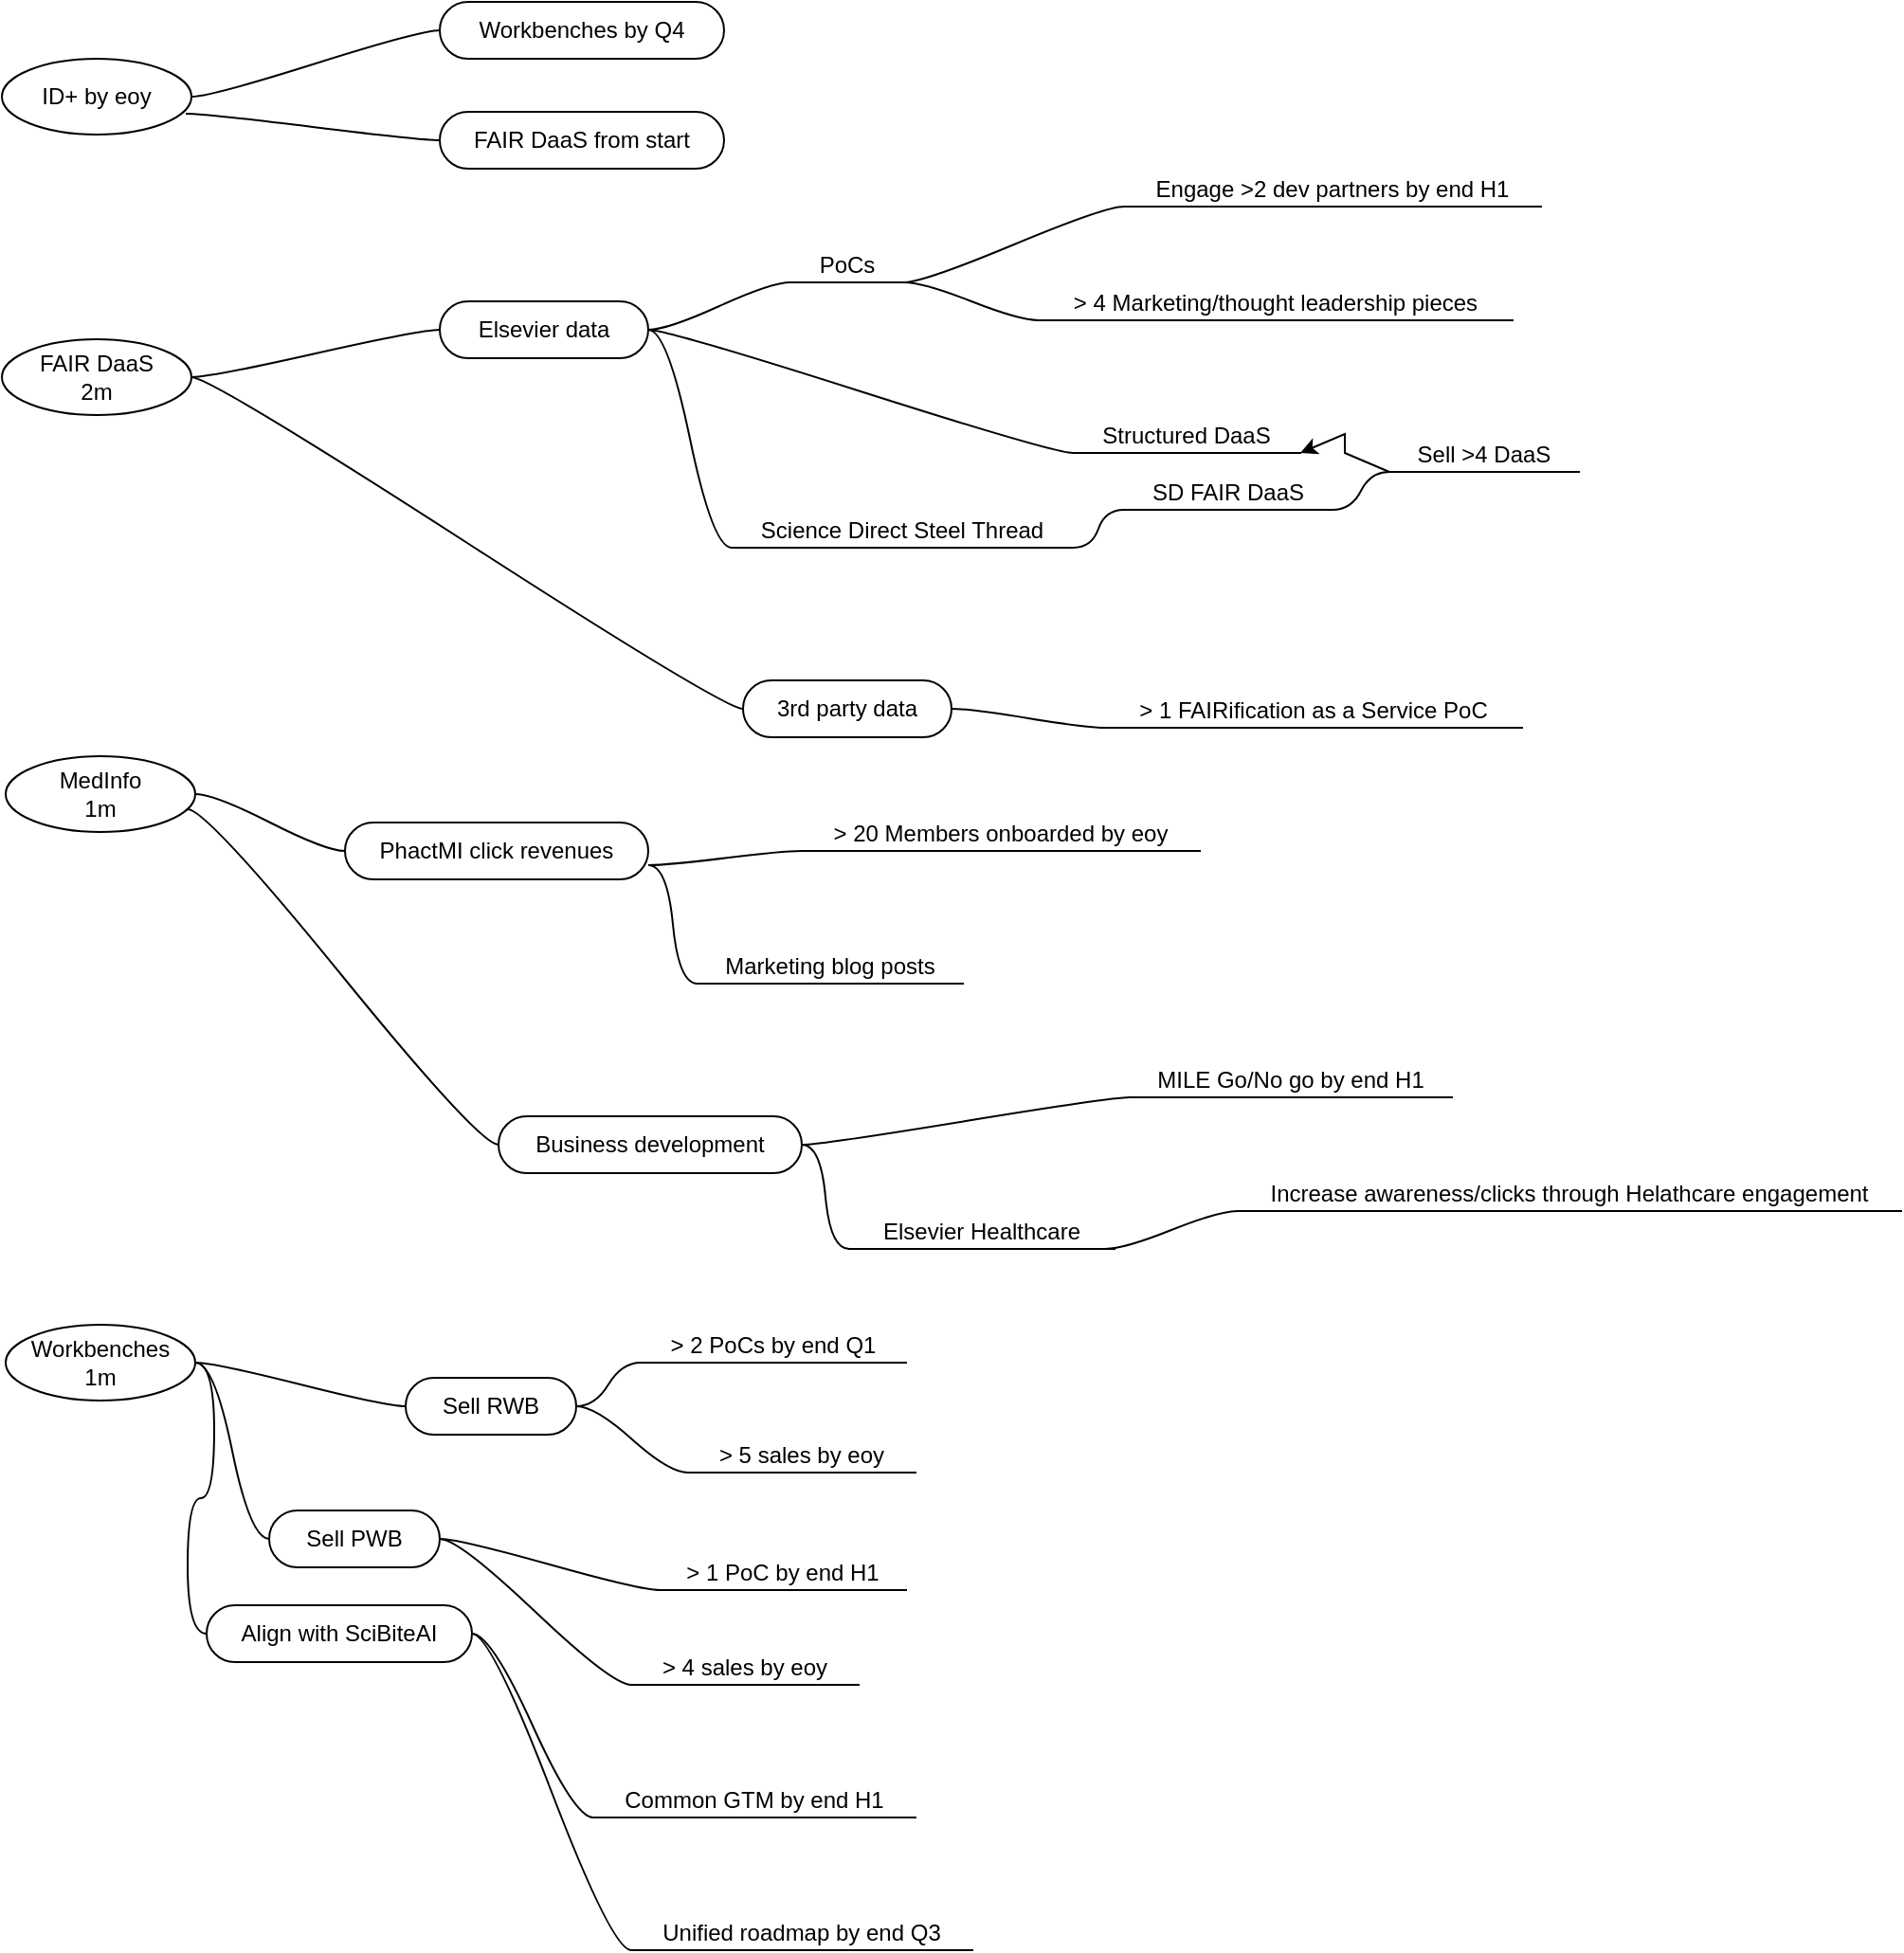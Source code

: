 <mxfile version="14.0.1" type="github">
  <diagram name="Page-1" id="9c096ad6-e400-ecc8-3e38-643d2caac077">
    <mxGraphModel dx="1688" dy="996" grid="1" gridSize="10" guides="1" tooltips="1" connect="1" arrows="1" fold="1" page="1" pageScale="1.5" pageWidth="1169" pageHeight="826" background="#ffffff" math="0" shadow="0">
      <root>
        <mxCell id="0" style=";html=1;" />
        <mxCell id="1" style=";html=1;" parent="0" />
        <mxCell id="VNJ8gfQmrt9jjYB3RItG-12" value="ID+ by eoy" style="ellipse;whiteSpace=wrap;html=1;align=center;newEdgeStyle={&quot;edgeStyle&quot;:&quot;entityRelationEdgeStyle&quot;,&quot;startArrow&quot;:&quot;none&quot;,&quot;endArrow&quot;:&quot;none&quot;,&quot;segment&quot;:10,&quot;curved&quot;:1};treeFolding=1;treeMoving=1;" vertex="1" parent="1">
          <mxGeometry x="128" y="72" width="100" height="40" as="geometry" />
        </mxCell>
        <mxCell id="VNJ8gfQmrt9jjYB3RItG-13" value="FAIR DaaS&lt;br&gt;2m" style="ellipse;whiteSpace=wrap;html=1;align=center;newEdgeStyle={&quot;edgeStyle&quot;:&quot;entityRelationEdgeStyle&quot;,&quot;startArrow&quot;:&quot;none&quot;,&quot;endArrow&quot;:&quot;none&quot;,&quot;segment&quot;:10,&quot;curved&quot;:1};treeFolding=1;treeMoving=1;" vertex="1" parent="1">
          <mxGeometry x="128" y="220" width="100" height="40" as="geometry" />
        </mxCell>
        <mxCell id="VNJ8gfQmrt9jjYB3RItG-14" value="MedInfo&lt;br&gt;1m" style="ellipse;whiteSpace=wrap;html=1;align=center;newEdgeStyle={&quot;edgeStyle&quot;:&quot;entityRelationEdgeStyle&quot;,&quot;startArrow&quot;:&quot;none&quot;,&quot;endArrow&quot;:&quot;none&quot;,&quot;segment&quot;:10,&quot;curved&quot;:1};treeFolding=1;treeMoving=1;" vertex="1" parent="1">
          <mxGeometry x="130" y="440" width="100" height="40" as="geometry" />
        </mxCell>
        <mxCell id="VNJ8gfQmrt9jjYB3RItG-15" value="Workbenches&lt;br&gt;1m" style="ellipse;whiteSpace=wrap;html=1;align=center;newEdgeStyle={&quot;edgeStyle&quot;:&quot;entityRelationEdgeStyle&quot;,&quot;startArrow&quot;:&quot;none&quot;,&quot;endArrow&quot;:&quot;none&quot;,&quot;segment&quot;:10,&quot;curved&quot;:1};treeFolding=1;treeMoving=1;" vertex="1" parent="1">
          <mxGeometry x="130" y="740" width="100" height="40" as="geometry" />
        </mxCell>
        <mxCell id="VNJ8gfQmrt9jjYB3RItG-16" style="edgeStyle=orthogonalEdgeStyle;rounded=0;orthogonalLoop=1;jettySize=auto;html=1;exitX=0.5;exitY=1;exitDx=0;exitDy=0;" edge="1" parent="1" source="VNJ8gfQmrt9jjYB3RItG-12" target="VNJ8gfQmrt9jjYB3RItG-12">
          <mxGeometry relative="1" as="geometry" />
        </mxCell>
        <mxCell id="VNJ8gfQmrt9jjYB3RItG-18" value="Workbenches by Q4" style="whiteSpace=wrap;html=1;rounded=1;arcSize=50;align=center;verticalAlign=middle;strokeWidth=1;autosize=1;spacing=4;treeFolding=1;treeMoving=1;newEdgeStyle={&quot;edgeStyle&quot;:&quot;entityRelationEdgeStyle&quot;,&quot;startArrow&quot;:&quot;none&quot;,&quot;endArrow&quot;:&quot;none&quot;,&quot;segment&quot;:10,&quot;curved&quot;:1};" vertex="1" parent="1">
          <mxGeometry x="359" y="42" width="150" height="30" as="geometry" />
        </mxCell>
        <mxCell id="VNJ8gfQmrt9jjYB3RItG-19" value="" style="edgeStyle=entityRelationEdgeStyle;startArrow=none;endArrow=none;segment=10;curved=1;" edge="1" target="VNJ8gfQmrt9jjYB3RItG-18" parent="1">
          <mxGeometry relative="1" as="geometry">
            <mxPoint x="228" y="92" as="sourcePoint" />
          </mxGeometry>
        </mxCell>
        <mxCell id="VNJ8gfQmrt9jjYB3RItG-20" value="FAIR DaaS from start" style="whiteSpace=wrap;html=1;rounded=1;arcSize=50;align=center;verticalAlign=middle;strokeWidth=1;autosize=1;spacing=4;treeFolding=1;treeMoving=1;newEdgeStyle={&quot;edgeStyle&quot;:&quot;entityRelationEdgeStyle&quot;,&quot;startArrow&quot;:&quot;none&quot;,&quot;endArrow&quot;:&quot;none&quot;,&quot;segment&quot;:10,&quot;curved&quot;:1};" vertex="1" parent="1">
          <mxGeometry x="359" y="100" width="150" height="30" as="geometry" />
        </mxCell>
        <mxCell id="VNJ8gfQmrt9jjYB3RItG-21" value="" style="edgeStyle=entityRelationEdgeStyle;startArrow=none;endArrow=none;segment=10;curved=1;exitX=0.97;exitY=0.725;exitDx=0;exitDy=0;exitPerimeter=0;" edge="1" target="VNJ8gfQmrt9jjYB3RItG-20" parent="1" source="VNJ8gfQmrt9jjYB3RItG-12">
          <mxGeometry relative="1" as="geometry">
            <mxPoint x="218" y="142" as="sourcePoint" />
          </mxGeometry>
        </mxCell>
        <mxCell id="VNJ8gfQmrt9jjYB3RItG-22" value="Elsevier data" style="whiteSpace=wrap;html=1;rounded=1;arcSize=50;align=center;verticalAlign=middle;strokeWidth=1;autosize=1;spacing=4;treeFolding=1;treeMoving=1;newEdgeStyle={&quot;edgeStyle&quot;:&quot;entityRelationEdgeStyle&quot;,&quot;startArrow&quot;:&quot;none&quot;,&quot;endArrow&quot;:&quot;none&quot;,&quot;segment&quot;:10,&quot;curved&quot;:1};" vertex="1" parent="1">
          <mxGeometry x="359" y="200" width="110" height="30" as="geometry" />
        </mxCell>
        <mxCell id="VNJ8gfQmrt9jjYB3RItG-23" value="" style="edgeStyle=entityRelationEdgeStyle;startArrow=none;endArrow=none;segment=10;curved=1;entryX=0;entryY=0.5;entryDx=0;entryDy=0;exitX=1;exitY=0.5;exitDx=0;exitDy=0;" edge="1" target="VNJ8gfQmrt9jjYB3RItG-22" parent="1" source="VNJ8gfQmrt9jjYB3RItG-13">
          <mxGeometry relative="1" as="geometry">
            <mxPoint x="230" y="340" as="sourcePoint" />
          </mxGeometry>
        </mxCell>
        <mxCell id="VNJ8gfQmrt9jjYB3RItG-24" value="PoCs" style="whiteSpace=wrap;html=1;shape=partialRectangle;top=0;left=0;bottom=1;right=0;points=[[0,1],[1,1]];fillColor=none;align=center;verticalAlign=bottom;routingCenterY=0.5;snapToPoint=1;recursiveResize=0;autosize=1;treeFolding=1;treeMoving=1;newEdgeStyle={&quot;edgeStyle&quot;:&quot;entityRelationEdgeStyle&quot;,&quot;startArrow&quot;:&quot;none&quot;,&quot;endArrow&quot;:&quot;none&quot;,&quot;segment&quot;:10,&quot;curved&quot;:1};" vertex="1" parent="1">
          <mxGeometry x="544" y="170" width="60" height="20" as="geometry" />
        </mxCell>
        <mxCell id="VNJ8gfQmrt9jjYB3RItG-25" value="" style="edgeStyle=entityRelationEdgeStyle;startArrow=none;endArrow=none;segment=10;curved=1;exitX=1;exitY=0.5;exitDx=0;exitDy=0;" edge="1" target="VNJ8gfQmrt9jjYB3RItG-24" parent="1" source="VNJ8gfQmrt9jjYB3RItG-22">
          <mxGeometry relative="1" as="geometry">
            <mxPoint x="490" y="310" as="sourcePoint" />
          </mxGeometry>
        </mxCell>
        <mxCell id="VNJ8gfQmrt9jjYB3RItG-26" value="Structured DaaS" style="whiteSpace=wrap;html=1;shape=partialRectangle;top=0;left=0;bottom=1;right=0;points=[[0,1],[1,1]];fillColor=none;align=center;verticalAlign=bottom;routingCenterY=0.5;snapToPoint=1;recursiveResize=0;autosize=1;treeFolding=1;treeMoving=1;newEdgeStyle={&quot;edgeStyle&quot;:&quot;entityRelationEdgeStyle&quot;,&quot;startArrow&quot;:&quot;none&quot;,&quot;endArrow&quot;:&quot;none&quot;,&quot;segment&quot;:10,&quot;curved&quot;:1};" vertex="1" parent="1">
          <mxGeometry x="693" y="260" width="120" height="20" as="geometry" />
        </mxCell>
        <mxCell id="VNJ8gfQmrt9jjYB3RItG-27" value="" style="edgeStyle=entityRelationEdgeStyle;startArrow=none;endArrow=none;segment=10;curved=1;exitX=1;exitY=0.5;exitDx=0;exitDy=0;" edge="1" target="VNJ8gfQmrt9jjYB3RItG-26" parent="1" source="VNJ8gfQmrt9jjYB3RItG-22">
          <mxGeometry relative="1" as="geometry">
            <mxPoint x="210" y="130.5" as="sourcePoint" />
          </mxGeometry>
        </mxCell>
        <mxCell id="VNJ8gfQmrt9jjYB3RItG-28" value="Science Direct Steel Thread" style="whiteSpace=wrap;html=1;shape=partialRectangle;top=0;left=0;bottom=1;right=0;points=[[0,1],[1,1]];fillColor=none;align=center;verticalAlign=bottom;routingCenterY=0.5;snapToPoint=1;recursiveResize=0;autosize=1;treeFolding=1;treeMoving=1;newEdgeStyle={&quot;edgeStyle&quot;:&quot;entityRelationEdgeStyle&quot;,&quot;startArrow&quot;:&quot;none&quot;,&quot;endArrow&quot;:&quot;none&quot;,&quot;segment&quot;:10,&quot;curved&quot;:1};" vertex="1" parent="1">
          <mxGeometry x="513" y="310" width="180" height="20" as="geometry" />
        </mxCell>
        <mxCell id="VNJ8gfQmrt9jjYB3RItG-29" value="" style="edgeStyle=entityRelationEdgeStyle;startArrow=none;endArrow=none;segment=10;curved=1;exitX=1;exitY=0.5;exitDx=0;exitDy=0;" edge="1" target="VNJ8gfQmrt9jjYB3RItG-28" parent="1" source="VNJ8gfQmrt9jjYB3RItG-22">
          <mxGeometry relative="1" as="geometry">
            <mxPoint x="750" y="570" as="sourcePoint" />
          </mxGeometry>
        </mxCell>
        <mxCell id="VNJ8gfQmrt9jjYB3RItG-30" value="SD FAIR DaaS" style="whiteSpace=wrap;html=1;shape=partialRectangle;top=0;left=0;bottom=1;right=0;points=[[0,1],[1,1]];fillColor=none;align=center;verticalAlign=bottom;routingCenterY=0.5;snapToPoint=1;recursiveResize=0;autosize=1;treeFolding=1;treeMoving=1;newEdgeStyle={&quot;edgeStyle&quot;:&quot;entityRelationEdgeStyle&quot;,&quot;startArrow&quot;:&quot;none&quot;,&quot;endArrow&quot;:&quot;none&quot;,&quot;segment&quot;:10,&quot;curved&quot;:1};" vertex="1" parent="1">
          <mxGeometry x="720" y="290" width="110" height="20" as="geometry" />
        </mxCell>
        <mxCell id="VNJ8gfQmrt9jjYB3RItG-31" value="" style="edgeStyle=entityRelationEdgeStyle;startArrow=none;endArrow=none;segment=10;curved=1;exitX=1;exitY=1;exitDx=0;exitDy=0;" edge="1" target="VNJ8gfQmrt9jjYB3RItG-30" parent="1" source="VNJ8gfQmrt9jjYB3RItG-28">
          <mxGeometry relative="1" as="geometry">
            <mxPoint x="750" y="540" as="sourcePoint" />
          </mxGeometry>
        </mxCell>
        <mxCell id="VNJ8gfQmrt9jjYB3RItG-34" value="3rd party data" style="whiteSpace=wrap;html=1;rounded=1;arcSize=50;align=center;verticalAlign=middle;strokeWidth=1;autosize=1;spacing=4;treeFolding=1;treeMoving=1;newEdgeStyle={&quot;edgeStyle&quot;:&quot;entityRelationEdgeStyle&quot;,&quot;startArrow&quot;:&quot;none&quot;,&quot;endArrow&quot;:&quot;none&quot;,&quot;segment&quot;:10,&quot;curved&quot;:1};" vertex="1" parent="1">
          <mxGeometry x="519" y="400" width="110" height="30" as="geometry" />
        </mxCell>
        <mxCell id="VNJ8gfQmrt9jjYB3RItG-35" value="" style="edgeStyle=entityRelationEdgeStyle;startArrow=none;endArrow=none;segment=10;curved=1;exitX=1;exitY=0.5;exitDx=0;exitDy=0;" edge="1" target="VNJ8gfQmrt9jjYB3RItG-34" parent="1" source="VNJ8gfQmrt9jjYB3RItG-13">
          <mxGeometry relative="1" as="geometry">
            <mxPoint x="172" y="450" as="sourcePoint" />
          </mxGeometry>
        </mxCell>
        <mxCell id="VNJ8gfQmrt9jjYB3RItG-36" value="PhactMI click revenues" style="whiteSpace=wrap;html=1;rounded=1;arcSize=50;align=center;verticalAlign=middle;strokeWidth=1;autosize=1;spacing=4;treeFolding=1;treeMoving=1;newEdgeStyle={&quot;edgeStyle&quot;:&quot;entityRelationEdgeStyle&quot;,&quot;startArrow&quot;:&quot;none&quot;,&quot;endArrow&quot;:&quot;none&quot;,&quot;segment&quot;:10,&quot;curved&quot;:1};" vertex="1" parent="1">
          <mxGeometry x="309" y="475" width="160" height="30" as="geometry" />
        </mxCell>
        <mxCell id="VNJ8gfQmrt9jjYB3RItG-37" value="" style="edgeStyle=entityRelationEdgeStyle;startArrow=none;endArrow=none;segment=10;curved=1;exitX=1;exitY=0.5;exitDx=0;exitDy=0;" edge="1" target="VNJ8gfQmrt9jjYB3RItG-36" parent="1" source="VNJ8gfQmrt9jjYB3RItG-14">
          <mxGeometry relative="1" as="geometry">
            <mxPoint x="760" y="510" as="sourcePoint" />
          </mxGeometry>
        </mxCell>
        <mxCell id="VNJ8gfQmrt9jjYB3RItG-39" value="Elsevier Healthcare" style="whiteSpace=wrap;html=1;shape=partialRectangle;top=0;left=0;bottom=1;right=0;points=[[0,1],[1,1]];fillColor=none;align=center;verticalAlign=bottom;routingCenterY=0.5;snapToPoint=1;recursiveResize=0;autosize=1;treeFolding=1;treeMoving=1;newEdgeStyle={&quot;edgeStyle&quot;:&quot;entityRelationEdgeStyle&quot;,&quot;startArrow&quot;:&quot;none&quot;,&quot;endArrow&quot;:&quot;none&quot;,&quot;segment&quot;:10,&quot;curved&quot;:1};" vertex="1" parent="1">
          <mxGeometry x="575" y="680" width="140" height="20" as="geometry" />
        </mxCell>
        <mxCell id="VNJ8gfQmrt9jjYB3RItG-40" value="" style="edgeStyle=entityRelationEdgeStyle;startArrow=none;endArrow=none;segment=10;curved=1;exitX=1;exitY=0.5;exitDx=0;exitDy=0;" edge="1" target="VNJ8gfQmrt9jjYB3RItG-39" parent="1" source="VNJ8gfQmrt9jjYB3RItG-45">
          <mxGeometry relative="1" as="geometry">
            <mxPoint x="740" y="500" as="sourcePoint" />
          </mxGeometry>
        </mxCell>
        <mxCell id="VNJ8gfQmrt9jjYB3RItG-41" value="&amp;gt; 20 Members onboarded by eoy" style="whiteSpace=wrap;html=1;shape=partialRectangle;top=0;left=0;bottom=1;right=0;points=[[0,1],[1,1]];fillColor=none;align=center;verticalAlign=bottom;routingCenterY=0.5;snapToPoint=1;recursiveResize=0;autosize=1;treeFolding=1;treeMoving=1;newEdgeStyle={&quot;edgeStyle&quot;:&quot;entityRelationEdgeStyle&quot;,&quot;startArrow&quot;:&quot;none&quot;,&quot;endArrow&quot;:&quot;none&quot;,&quot;segment&quot;:10,&quot;curved&quot;:1};" vertex="1" parent="1">
          <mxGeometry x="550" y="470" width="210" height="20" as="geometry" />
        </mxCell>
        <mxCell id="VNJ8gfQmrt9jjYB3RItG-42" value="" style="edgeStyle=entityRelationEdgeStyle;startArrow=none;endArrow=none;segment=10;curved=1;exitX=1;exitY=0.75;exitDx=0;exitDy=0;" edge="1" target="VNJ8gfQmrt9jjYB3RItG-41" parent="1" source="VNJ8gfQmrt9jjYB3RItG-36">
          <mxGeometry relative="1" as="geometry">
            <mxPoint x="450" y="640" as="sourcePoint" />
          </mxGeometry>
        </mxCell>
        <mxCell id="VNJ8gfQmrt9jjYB3RItG-43" value="Marketing blog posts" style="whiteSpace=wrap;html=1;shape=partialRectangle;top=0;left=0;bottom=1;right=0;points=[[0,1],[1,1]];fillColor=none;align=center;verticalAlign=bottom;routingCenterY=0.5;snapToPoint=1;recursiveResize=0;autosize=1;treeFolding=1;treeMoving=1;newEdgeStyle={&quot;edgeStyle&quot;:&quot;entityRelationEdgeStyle&quot;,&quot;startArrow&quot;:&quot;none&quot;,&quot;endArrow&quot;:&quot;none&quot;,&quot;segment&quot;:10,&quot;curved&quot;:1};" vertex="1" parent="1">
          <mxGeometry x="495" y="540" width="140" height="20" as="geometry" />
        </mxCell>
        <mxCell id="VNJ8gfQmrt9jjYB3RItG-44" value="" style="edgeStyle=entityRelationEdgeStyle;startArrow=none;endArrow=none;segment=10;curved=1;exitX=1;exitY=0.75;exitDx=0;exitDy=0;" edge="1" target="VNJ8gfQmrt9jjYB3RItG-43" parent="1" source="VNJ8gfQmrt9jjYB3RItG-36">
          <mxGeometry relative="1" as="geometry">
            <mxPoint x="386" y="620" as="sourcePoint" />
          </mxGeometry>
        </mxCell>
        <mxCell id="VNJ8gfQmrt9jjYB3RItG-45" value="Business development" style="whiteSpace=wrap;html=1;rounded=1;arcSize=50;align=center;verticalAlign=middle;strokeWidth=1;autosize=1;spacing=4;treeFolding=1;treeMoving=1;newEdgeStyle={&quot;edgeStyle&quot;:&quot;entityRelationEdgeStyle&quot;,&quot;startArrow&quot;:&quot;none&quot;,&quot;endArrow&quot;:&quot;none&quot;,&quot;segment&quot;:10,&quot;curved&quot;:1};" vertex="1" parent="1">
          <mxGeometry x="390" y="630" width="160" height="30" as="geometry" />
        </mxCell>
        <mxCell id="VNJ8gfQmrt9jjYB3RItG-46" value="" style="edgeStyle=entityRelationEdgeStyle;startArrow=none;endArrow=none;segment=10;curved=1;exitX=0.96;exitY=0.7;exitDx=0;exitDy=0;exitPerimeter=0;" edge="1" target="VNJ8gfQmrt9jjYB3RItG-45" parent="1" source="VNJ8gfQmrt9jjYB3RItG-14">
          <mxGeometry relative="1" as="geometry">
            <mxPoint x="80" y="710" as="sourcePoint" />
          </mxGeometry>
        </mxCell>
        <mxCell id="VNJ8gfQmrt9jjYB3RItG-47" value="MILE Go/No go by end H1" style="whiteSpace=wrap;html=1;shape=partialRectangle;top=0;left=0;bottom=1;right=0;points=[[0,1],[1,1]];fillColor=none;align=center;verticalAlign=bottom;routingCenterY=0.5;snapToPoint=1;recursiveResize=0;autosize=1;treeFolding=1;treeMoving=1;newEdgeStyle={&quot;edgeStyle&quot;:&quot;entityRelationEdgeStyle&quot;,&quot;startArrow&quot;:&quot;none&quot;,&quot;endArrow&quot;:&quot;none&quot;,&quot;segment&quot;:10,&quot;curved&quot;:1};" vertex="1" parent="1">
          <mxGeometry x="723" y="600" width="170" height="20" as="geometry" />
        </mxCell>
        <mxCell id="VNJ8gfQmrt9jjYB3RItG-48" value="" style="edgeStyle=entityRelationEdgeStyle;startArrow=none;endArrow=none;segment=10;curved=1;" edge="1" target="VNJ8gfQmrt9jjYB3RItG-47" parent="1" source="VNJ8gfQmrt9jjYB3RItG-45">
          <mxGeometry relative="1" as="geometry">
            <mxPoint x="740" y="480" as="sourcePoint" />
          </mxGeometry>
        </mxCell>
        <mxCell id="VNJ8gfQmrt9jjYB3RItG-50" value="Sell RWB" style="whiteSpace=wrap;html=1;rounded=1;arcSize=50;align=center;verticalAlign=middle;strokeWidth=1;autosize=1;spacing=4;treeFolding=1;treeMoving=1;newEdgeStyle={&quot;edgeStyle&quot;:&quot;entityRelationEdgeStyle&quot;,&quot;startArrow&quot;:&quot;none&quot;,&quot;endArrow&quot;:&quot;none&quot;,&quot;segment&quot;:10,&quot;curved&quot;:1};" vertex="1" parent="1">
          <mxGeometry x="341" y="768" width="90" height="30" as="geometry" />
        </mxCell>
        <mxCell id="VNJ8gfQmrt9jjYB3RItG-51" value="" style="edgeStyle=entityRelationEdgeStyle;startArrow=none;endArrow=none;segment=10;curved=1;exitX=1;exitY=0.5;exitDx=0;exitDy=0;" edge="1" target="VNJ8gfQmrt9jjYB3RItG-50" parent="1" source="VNJ8gfQmrt9jjYB3RItG-15">
          <mxGeometry relative="1" as="geometry">
            <mxPoint x="310" y="810" as="sourcePoint" />
          </mxGeometry>
        </mxCell>
        <mxCell id="VNJ8gfQmrt9jjYB3RItG-52" value="Sell PWB" style="whiteSpace=wrap;html=1;rounded=1;arcSize=50;align=center;verticalAlign=middle;strokeWidth=1;autosize=1;spacing=4;treeFolding=1;treeMoving=1;newEdgeStyle={&quot;edgeStyle&quot;:&quot;entityRelationEdgeStyle&quot;,&quot;startArrow&quot;:&quot;none&quot;,&quot;endArrow&quot;:&quot;none&quot;,&quot;segment&quot;:10,&quot;curved&quot;:1};" vertex="1" parent="1">
          <mxGeometry x="269" y="838" width="90" height="30" as="geometry" />
        </mxCell>
        <mxCell id="VNJ8gfQmrt9jjYB3RItG-53" value="" style="edgeStyle=entityRelationEdgeStyle;startArrow=none;endArrow=none;segment=10;curved=1;" edge="1" target="VNJ8gfQmrt9jjYB3RItG-52" parent="1">
          <mxGeometry relative="1" as="geometry">
            <mxPoint x="230" y="760" as="sourcePoint" />
          </mxGeometry>
        </mxCell>
        <mxCell id="VNJ8gfQmrt9jjYB3RItG-56" value="Engage &amp;gt;2 dev partners by end H1" style="whiteSpace=wrap;html=1;shape=partialRectangle;top=0;left=0;bottom=1;right=0;points=[[0,1],[1,1]];fillColor=none;align=center;verticalAlign=bottom;routingCenterY=0.5;snapToPoint=1;recursiveResize=0;autosize=1;treeFolding=1;treeMoving=1;newEdgeStyle={&quot;edgeStyle&quot;:&quot;entityRelationEdgeStyle&quot;,&quot;startArrow&quot;:&quot;none&quot;,&quot;endArrow&quot;:&quot;none&quot;,&quot;segment&quot;:10,&quot;curved&quot;:1};" vertex="1" parent="1">
          <mxGeometry x="720" y="130" width="220" height="20" as="geometry" />
        </mxCell>
        <mxCell id="VNJ8gfQmrt9jjYB3RItG-57" value="" style="edgeStyle=entityRelationEdgeStyle;startArrow=none;endArrow=none;segment=10;curved=1;exitX=1;exitY=1;exitDx=0;exitDy=0;" edge="1" target="VNJ8gfQmrt9jjYB3RItG-56" parent="1" source="VNJ8gfQmrt9jjYB3RItG-24">
          <mxGeometry relative="1" as="geometry">
            <mxPoint x="633" y="190" as="sourcePoint" />
          </mxGeometry>
        </mxCell>
        <mxCell id="VNJ8gfQmrt9jjYB3RItG-58" value="&amp;gt; 4 Marketing/thought leadership pieces" style="whiteSpace=wrap;html=1;shape=partialRectangle;top=0;left=0;bottom=1;right=0;points=[[0,1],[1,1]];fillColor=none;align=center;verticalAlign=bottom;routingCenterY=0.5;snapToPoint=1;recursiveResize=0;autosize=1;treeFolding=1;treeMoving=1;newEdgeStyle={&quot;edgeStyle&quot;:&quot;entityRelationEdgeStyle&quot;,&quot;startArrow&quot;:&quot;none&quot;,&quot;endArrow&quot;:&quot;none&quot;,&quot;segment&quot;:10,&quot;curved&quot;:1};" vertex="1" parent="1">
          <mxGeometry x="675" y="190" width="250" height="20" as="geometry" />
        </mxCell>
        <mxCell id="VNJ8gfQmrt9jjYB3RItG-59" value="" style="edgeStyle=entityRelationEdgeStyle;startArrow=none;endArrow=none;segment=10;curved=1;exitX=1;exitY=1;exitDx=0;exitDy=0;" edge="1" target="VNJ8gfQmrt9jjYB3RItG-58" parent="1" source="VNJ8gfQmrt9jjYB3RItG-24">
          <mxGeometry relative="1" as="geometry">
            <mxPoint x="641" y="190" as="sourcePoint" />
          </mxGeometry>
        </mxCell>
        <mxCell id="VNJ8gfQmrt9jjYB3RItG-62" value="&amp;gt; 1 FAIRification as a Service PoC" style="whiteSpace=wrap;html=1;shape=partialRectangle;top=0;left=0;bottom=1;right=0;points=[[0,1],[1,1]];fillColor=none;align=center;verticalAlign=bottom;routingCenterY=0.5;snapToPoint=1;recursiveResize=0;autosize=1;treeFolding=1;treeMoving=1;newEdgeStyle={&quot;edgeStyle&quot;:&quot;entityRelationEdgeStyle&quot;,&quot;startArrow&quot;:&quot;none&quot;,&quot;endArrow&quot;:&quot;none&quot;,&quot;segment&quot;:10,&quot;curved&quot;:1};" vertex="1" parent="1">
          <mxGeometry x="710" y="405" width="220" height="20" as="geometry" />
        </mxCell>
        <mxCell id="VNJ8gfQmrt9jjYB3RItG-63" value="" style="edgeStyle=entityRelationEdgeStyle;startArrow=none;endArrow=none;segment=10;curved=1;exitX=1;exitY=0.5;exitDx=0;exitDy=0;" edge="1" target="VNJ8gfQmrt9jjYB3RItG-62" parent="1" source="VNJ8gfQmrt9jjYB3RItG-34">
          <mxGeometry relative="1" as="geometry">
            <mxPoint x="840" y="480" as="sourcePoint" />
          </mxGeometry>
        </mxCell>
        <mxCell id="VNJ8gfQmrt9jjYB3RItG-66" style="edgeStyle=orthogonalEdgeStyle;rounded=0;orthogonalLoop=1;jettySize=auto;html=1;" edge="1" parent="1" source="VNJ8gfQmrt9jjYB3RItG-64" target="VNJ8gfQmrt9jjYB3RItG-26">
          <mxGeometry relative="1" as="geometry" />
        </mxCell>
        <mxCell id="VNJ8gfQmrt9jjYB3RItG-64" value="Sell &amp;gt;4 DaaS" style="whiteSpace=wrap;html=1;shape=partialRectangle;top=0;left=0;bottom=1;right=0;points=[[0,1],[1,1]];fillColor=none;align=center;verticalAlign=bottom;routingCenterY=0.5;snapToPoint=1;recursiveResize=0;autosize=1;treeFolding=1;treeMoving=1;newEdgeStyle={&quot;edgeStyle&quot;:&quot;entityRelationEdgeStyle&quot;,&quot;startArrow&quot;:&quot;none&quot;,&quot;endArrow&quot;:&quot;none&quot;,&quot;segment&quot;:10,&quot;curved&quot;:1};" vertex="1" parent="1">
          <mxGeometry x="860" y="270" width="100" height="20" as="geometry" />
        </mxCell>
        <mxCell id="VNJ8gfQmrt9jjYB3RItG-65" value="" style="edgeStyle=entityRelationEdgeStyle;startArrow=none;endArrow=none;segment=10;curved=1;" edge="1" target="VNJ8gfQmrt9jjYB3RItG-64" parent="1">
          <mxGeometry relative="1" as="geometry">
            <mxPoint x="830" y="310" as="sourcePoint" />
          </mxGeometry>
        </mxCell>
        <mxCell id="VNJ8gfQmrt9jjYB3RItG-69" value="Increase awareness/clicks through Helathcare engagement" style="whiteSpace=wrap;html=1;shape=partialRectangle;top=0;left=0;bottom=1;right=0;points=[[0,1],[1,1]];fillColor=none;align=center;verticalAlign=bottom;routingCenterY=0.5;snapToPoint=1;recursiveResize=0;autosize=1;treeFolding=1;treeMoving=1;newEdgeStyle={&quot;edgeStyle&quot;:&quot;entityRelationEdgeStyle&quot;,&quot;startArrow&quot;:&quot;none&quot;,&quot;endArrow&quot;:&quot;none&quot;,&quot;segment&quot;:10,&quot;curved&quot;:1};" vertex="1" parent="1">
          <mxGeometry x="780" y="660" width="350" height="20" as="geometry" />
        </mxCell>
        <mxCell id="VNJ8gfQmrt9jjYB3RItG-70" value="" style="edgeStyle=entityRelationEdgeStyle;startArrow=none;endArrow=none;segment=10;curved=1;" edge="1" target="VNJ8gfQmrt9jjYB3RItG-69" parent="1">
          <mxGeometry relative="1" as="geometry">
            <mxPoint x="710" y="700" as="sourcePoint" />
          </mxGeometry>
        </mxCell>
        <mxCell id="VNJ8gfQmrt9jjYB3RItG-71" value="&amp;gt; 2 PoCs by end Q1" style="whiteSpace=wrap;html=1;shape=partialRectangle;top=0;left=0;bottom=1;right=0;points=[[0,1],[1,1]];fillColor=none;align=center;verticalAlign=bottom;routingCenterY=0.5;snapToPoint=1;recursiveResize=0;autosize=1;treeFolding=1;treeMoving=1;newEdgeStyle={&quot;edgeStyle&quot;:&quot;entityRelationEdgeStyle&quot;,&quot;startArrow&quot;:&quot;none&quot;,&quot;endArrow&quot;:&quot;none&quot;,&quot;segment&quot;:10,&quot;curved&quot;:1};" vertex="1" parent="1">
          <mxGeometry x="465" y="740" width="140" height="20" as="geometry" />
        </mxCell>
        <mxCell id="VNJ8gfQmrt9jjYB3RItG-72" value="" style="edgeStyle=entityRelationEdgeStyle;startArrow=none;endArrow=none;segment=10;curved=1;exitX=1;exitY=0.5;exitDx=0;exitDy=0;" edge="1" target="VNJ8gfQmrt9jjYB3RItG-71" parent="1" source="VNJ8gfQmrt9jjYB3RItG-50">
          <mxGeometry relative="1" as="geometry">
            <mxPoint x="455" y="780" as="sourcePoint" />
          </mxGeometry>
        </mxCell>
        <mxCell id="VNJ8gfQmrt9jjYB3RItG-73" value="&amp;gt; 5 sales by eoy" style="whiteSpace=wrap;html=1;shape=partialRectangle;top=0;left=0;bottom=1;right=0;points=[[0,1],[1,1]];fillColor=none;align=center;verticalAlign=bottom;routingCenterY=0.5;snapToPoint=1;recursiveResize=0;autosize=1;treeFolding=1;treeMoving=1;newEdgeStyle={&quot;edgeStyle&quot;:&quot;entityRelationEdgeStyle&quot;,&quot;startArrow&quot;:&quot;none&quot;,&quot;endArrow&quot;:&quot;none&quot;,&quot;segment&quot;:10,&quot;curved&quot;:1};" vertex="1" parent="1">
          <mxGeometry x="490" y="798" width="120" height="20" as="geometry" />
        </mxCell>
        <mxCell id="VNJ8gfQmrt9jjYB3RItG-74" value="" style="edgeStyle=entityRelationEdgeStyle;startArrow=none;endArrow=none;segment=10;curved=1;exitX=1;exitY=0.5;exitDx=0;exitDy=0;" edge="1" target="VNJ8gfQmrt9jjYB3RItG-73" parent="1" source="VNJ8gfQmrt9jjYB3RItG-50">
          <mxGeometry relative="1" as="geometry">
            <mxPoint x="740" y="700" as="sourcePoint" />
          </mxGeometry>
        </mxCell>
        <mxCell id="VNJ8gfQmrt9jjYB3RItG-75" value="&amp;gt; 1 PoC by end H1" style="whiteSpace=wrap;html=1;shape=partialRectangle;top=0;left=0;bottom=1;right=0;points=[[0,1],[1,1]];fillColor=none;align=center;verticalAlign=bottom;routingCenterY=0.5;snapToPoint=1;recursiveResize=0;autosize=1;treeFolding=1;treeMoving=1;newEdgeStyle={&quot;edgeStyle&quot;:&quot;entityRelationEdgeStyle&quot;,&quot;startArrow&quot;:&quot;none&quot;,&quot;endArrow&quot;:&quot;none&quot;,&quot;segment&quot;:10,&quot;curved&quot;:1};" vertex="1" parent="1">
          <mxGeometry x="475" y="860" width="130" height="20" as="geometry" />
        </mxCell>
        <mxCell id="VNJ8gfQmrt9jjYB3RItG-76" value="" style="edgeStyle=entityRelationEdgeStyle;startArrow=none;endArrow=none;segment=10;curved=1;exitX=1;exitY=0.5;exitDx=0;exitDy=0;" edge="1" target="VNJ8gfQmrt9jjYB3RItG-75" parent="1" source="VNJ8gfQmrt9jjYB3RItG-52">
          <mxGeometry relative="1" as="geometry">
            <mxPoint x="410" y="878" as="sourcePoint" />
          </mxGeometry>
        </mxCell>
        <mxCell id="VNJ8gfQmrt9jjYB3RItG-77" value="&amp;gt; 4 sales by eoy" style="whiteSpace=wrap;html=1;shape=partialRectangle;top=0;left=0;bottom=1;right=0;points=[[0,1],[1,1]];fillColor=none;align=center;verticalAlign=bottom;routingCenterY=0.5;snapToPoint=1;recursiveResize=0;autosize=1;treeFolding=1;treeMoving=1;newEdgeStyle={&quot;edgeStyle&quot;:&quot;entityRelationEdgeStyle&quot;,&quot;startArrow&quot;:&quot;none&quot;,&quot;endArrow&quot;:&quot;none&quot;,&quot;segment&quot;:10,&quot;curved&quot;:1};" vertex="1" parent="1">
          <mxGeometry x="460" y="910" width="120" height="20" as="geometry" />
        </mxCell>
        <mxCell id="VNJ8gfQmrt9jjYB3RItG-78" value="" style="edgeStyle=entityRelationEdgeStyle;startArrow=none;endArrow=none;segment=10;curved=1;exitX=1;exitY=0.5;exitDx=0;exitDy=0;" edge="1" target="VNJ8gfQmrt9jjYB3RItG-77" parent="1" source="VNJ8gfQmrt9jjYB3RItG-52">
          <mxGeometry relative="1" as="geometry">
            <mxPoint x="440" y="950" as="sourcePoint" />
          </mxGeometry>
        </mxCell>
        <mxCell id="VNJ8gfQmrt9jjYB3RItG-79" value="Common GTM by end H1" style="whiteSpace=wrap;html=1;shape=partialRectangle;top=0;left=0;bottom=1;right=0;points=[[0,1],[1,1]];fillColor=none;align=center;verticalAlign=bottom;routingCenterY=0.5;snapToPoint=1;recursiveResize=0;autosize=1;treeFolding=1;treeMoving=1;newEdgeStyle={&quot;edgeStyle&quot;:&quot;entityRelationEdgeStyle&quot;,&quot;startArrow&quot;:&quot;none&quot;,&quot;endArrow&quot;:&quot;none&quot;,&quot;segment&quot;:10,&quot;curved&quot;:1};" vertex="1" parent="1">
          <mxGeometry x="440" y="980" width="170" height="20" as="geometry" />
        </mxCell>
        <mxCell id="VNJ8gfQmrt9jjYB3RItG-80" value="" style="edgeStyle=entityRelationEdgeStyle;startArrow=none;endArrow=none;segment=10;curved=1;exitX=1;exitY=0.5;exitDx=0;exitDy=0;" edge="1" target="VNJ8gfQmrt9jjYB3RItG-79" parent="1" source="VNJ8gfQmrt9jjYB3RItG-82">
          <mxGeometry relative="1" as="geometry">
            <mxPoint x="870" y="868" as="sourcePoint" />
          </mxGeometry>
        </mxCell>
        <mxCell id="VNJ8gfQmrt9jjYB3RItG-82" value="Align with SciBiteAI" style="whiteSpace=wrap;html=1;rounded=1;arcSize=50;align=center;verticalAlign=middle;strokeWidth=1;autosize=1;spacing=4;treeFolding=1;treeMoving=1;newEdgeStyle={&quot;edgeStyle&quot;:&quot;entityRelationEdgeStyle&quot;,&quot;startArrow&quot;:&quot;none&quot;,&quot;endArrow&quot;:&quot;none&quot;,&quot;segment&quot;:10,&quot;curved&quot;:1};" vertex="1" parent="1">
          <mxGeometry x="236" y="888" width="140" height="30" as="geometry" />
        </mxCell>
        <mxCell id="VNJ8gfQmrt9jjYB3RItG-83" value="" style="edgeStyle=entityRelationEdgeStyle;startArrow=none;endArrow=none;segment=10;curved=1;exitX=1;exitY=0.5;exitDx=0;exitDy=0;" edge="1" target="VNJ8gfQmrt9jjYB3RItG-82" parent="1" source="VNJ8gfQmrt9jjYB3RItG-15">
          <mxGeometry relative="1" as="geometry">
            <mxPoint x="230" y="930" as="sourcePoint" />
          </mxGeometry>
        </mxCell>
        <mxCell id="VNJ8gfQmrt9jjYB3RItG-84" value="Unified roadmap by end Q3" style="whiteSpace=wrap;html=1;shape=partialRectangle;top=0;left=0;bottom=1;right=0;points=[[0,1],[1,1]];fillColor=none;align=center;verticalAlign=bottom;routingCenterY=0.5;snapToPoint=1;recursiveResize=0;autosize=1;treeFolding=1;treeMoving=1;newEdgeStyle={&quot;edgeStyle&quot;:&quot;entityRelationEdgeStyle&quot;,&quot;startArrow&quot;:&quot;none&quot;,&quot;endArrow&quot;:&quot;none&quot;,&quot;segment&quot;:10,&quot;curved&quot;:1};" vertex="1" parent="1">
          <mxGeometry x="460" y="1050" width="180" height="20" as="geometry" />
        </mxCell>
        <mxCell id="VNJ8gfQmrt9jjYB3RItG-85" value="" style="edgeStyle=entityRelationEdgeStyle;startArrow=none;endArrow=none;segment=10;curved=1;exitX=1;exitY=0.5;exitDx=0;exitDy=0;" edge="1" target="VNJ8gfQmrt9jjYB3RItG-84" parent="1" source="VNJ8gfQmrt9jjYB3RItG-82">
          <mxGeometry relative="1" as="geometry">
            <mxPoint x="394" y="950" as="sourcePoint" />
          </mxGeometry>
        </mxCell>
      </root>
    </mxGraphModel>
  </diagram>
</mxfile>
